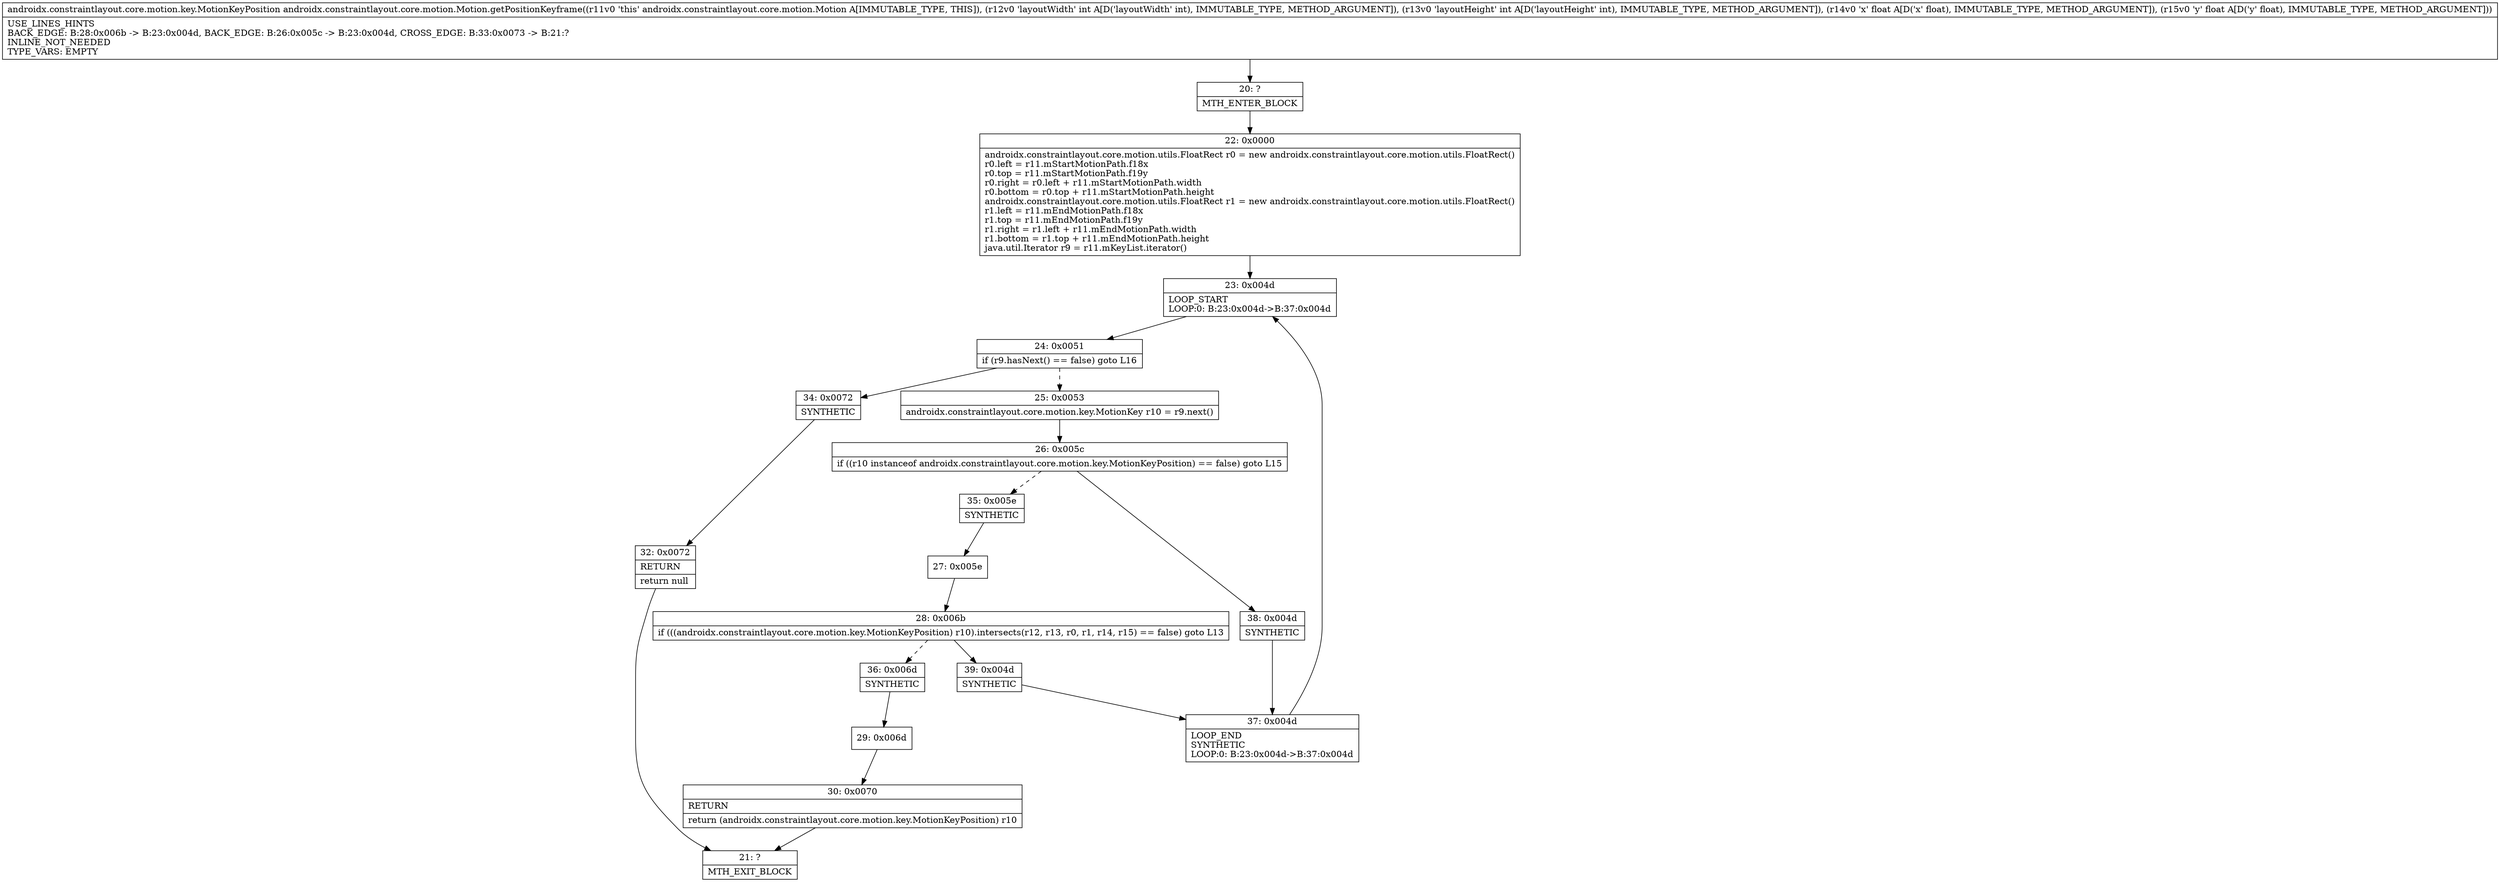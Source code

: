 digraph "CFG forandroidx.constraintlayout.core.motion.Motion.getPositionKeyframe(IIFF)Landroidx\/constraintlayout\/core\/motion\/key\/MotionKeyPosition;" {
Node_20 [shape=record,label="{20\:\ ?|MTH_ENTER_BLOCK\l}"];
Node_22 [shape=record,label="{22\:\ 0x0000|androidx.constraintlayout.core.motion.utils.FloatRect r0 = new androidx.constraintlayout.core.motion.utils.FloatRect()\lr0.left = r11.mStartMotionPath.f18x\lr0.top = r11.mStartMotionPath.f19y\lr0.right = r0.left + r11.mStartMotionPath.width\lr0.bottom = r0.top + r11.mStartMotionPath.height\landroidx.constraintlayout.core.motion.utils.FloatRect r1 = new androidx.constraintlayout.core.motion.utils.FloatRect()\lr1.left = r11.mEndMotionPath.f18x\lr1.top = r11.mEndMotionPath.f19y\lr1.right = r1.left + r11.mEndMotionPath.width\lr1.bottom = r1.top + r11.mEndMotionPath.height\ljava.util.Iterator r9 = r11.mKeyList.iterator()\l}"];
Node_23 [shape=record,label="{23\:\ 0x004d|LOOP_START\lLOOP:0: B:23:0x004d\-\>B:37:0x004d\l}"];
Node_24 [shape=record,label="{24\:\ 0x0051|if (r9.hasNext() == false) goto L16\l}"];
Node_25 [shape=record,label="{25\:\ 0x0053|androidx.constraintlayout.core.motion.key.MotionKey r10 = r9.next()\l}"];
Node_26 [shape=record,label="{26\:\ 0x005c|if ((r10 instanceof androidx.constraintlayout.core.motion.key.MotionKeyPosition) == false) goto L15\l}"];
Node_35 [shape=record,label="{35\:\ 0x005e|SYNTHETIC\l}"];
Node_27 [shape=record,label="{27\:\ 0x005e}"];
Node_28 [shape=record,label="{28\:\ 0x006b|if (((androidx.constraintlayout.core.motion.key.MotionKeyPosition) r10).intersects(r12, r13, r0, r1, r14, r15) == false) goto L13\l}"];
Node_36 [shape=record,label="{36\:\ 0x006d|SYNTHETIC\l}"];
Node_29 [shape=record,label="{29\:\ 0x006d}"];
Node_30 [shape=record,label="{30\:\ 0x0070|RETURN\l|return (androidx.constraintlayout.core.motion.key.MotionKeyPosition) r10\l}"];
Node_21 [shape=record,label="{21\:\ ?|MTH_EXIT_BLOCK\l}"];
Node_39 [shape=record,label="{39\:\ 0x004d|SYNTHETIC\l}"];
Node_37 [shape=record,label="{37\:\ 0x004d|LOOP_END\lSYNTHETIC\lLOOP:0: B:23:0x004d\-\>B:37:0x004d\l}"];
Node_38 [shape=record,label="{38\:\ 0x004d|SYNTHETIC\l}"];
Node_34 [shape=record,label="{34\:\ 0x0072|SYNTHETIC\l}"];
Node_32 [shape=record,label="{32\:\ 0x0072|RETURN\l|return null\l}"];
MethodNode[shape=record,label="{androidx.constraintlayout.core.motion.key.MotionKeyPosition androidx.constraintlayout.core.motion.Motion.getPositionKeyframe((r11v0 'this' androidx.constraintlayout.core.motion.Motion A[IMMUTABLE_TYPE, THIS]), (r12v0 'layoutWidth' int A[D('layoutWidth' int), IMMUTABLE_TYPE, METHOD_ARGUMENT]), (r13v0 'layoutHeight' int A[D('layoutHeight' int), IMMUTABLE_TYPE, METHOD_ARGUMENT]), (r14v0 'x' float A[D('x' float), IMMUTABLE_TYPE, METHOD_ARGUMENT]), (r15v0 'y' float A[D('y' float), IMMUTABLE_TYPE, METHOD_ARGUMENT]))  | USE_LINES_HINTS\lBACK_EDGE: B:28:0x006b \-\> B:23:0x004d, BACK_EDGE: B:26:0x005c \-\> B:23:0x004d, CROSS_EDGE: B:33:0x0073 \-\> B:21:?\lINLINE_NOT_NEEDED\lTYPE_VARS: EMPTY\l}"];
MethodNode -> Node_20;Node_20 -> Node_22;
Node_22 -> Node_23;
Node_23 -> Node_24;
Node_24 -> Node_25[style=dashed];
Node_24 -> Node_34;
Node_25 -> Node_26;
Node_26 -> Node_35[style=dashed];
Node_26 -> Node_38;
Node_35 -> Node_27;
Node_27 -> Node_28;
Node_28 -> Node_36[style=dashed];
Node_28 -> Node_39;
Node_36 -> Node_29;
Node_29 -> Node_30;
Node_30 -> Node_21;
Node_39 -> Node_37;
Node_37 -> Node_23;
Node_38 -> Node_37;
Node_34 -> Node_32;
Node_32 -> Node_21;
}


